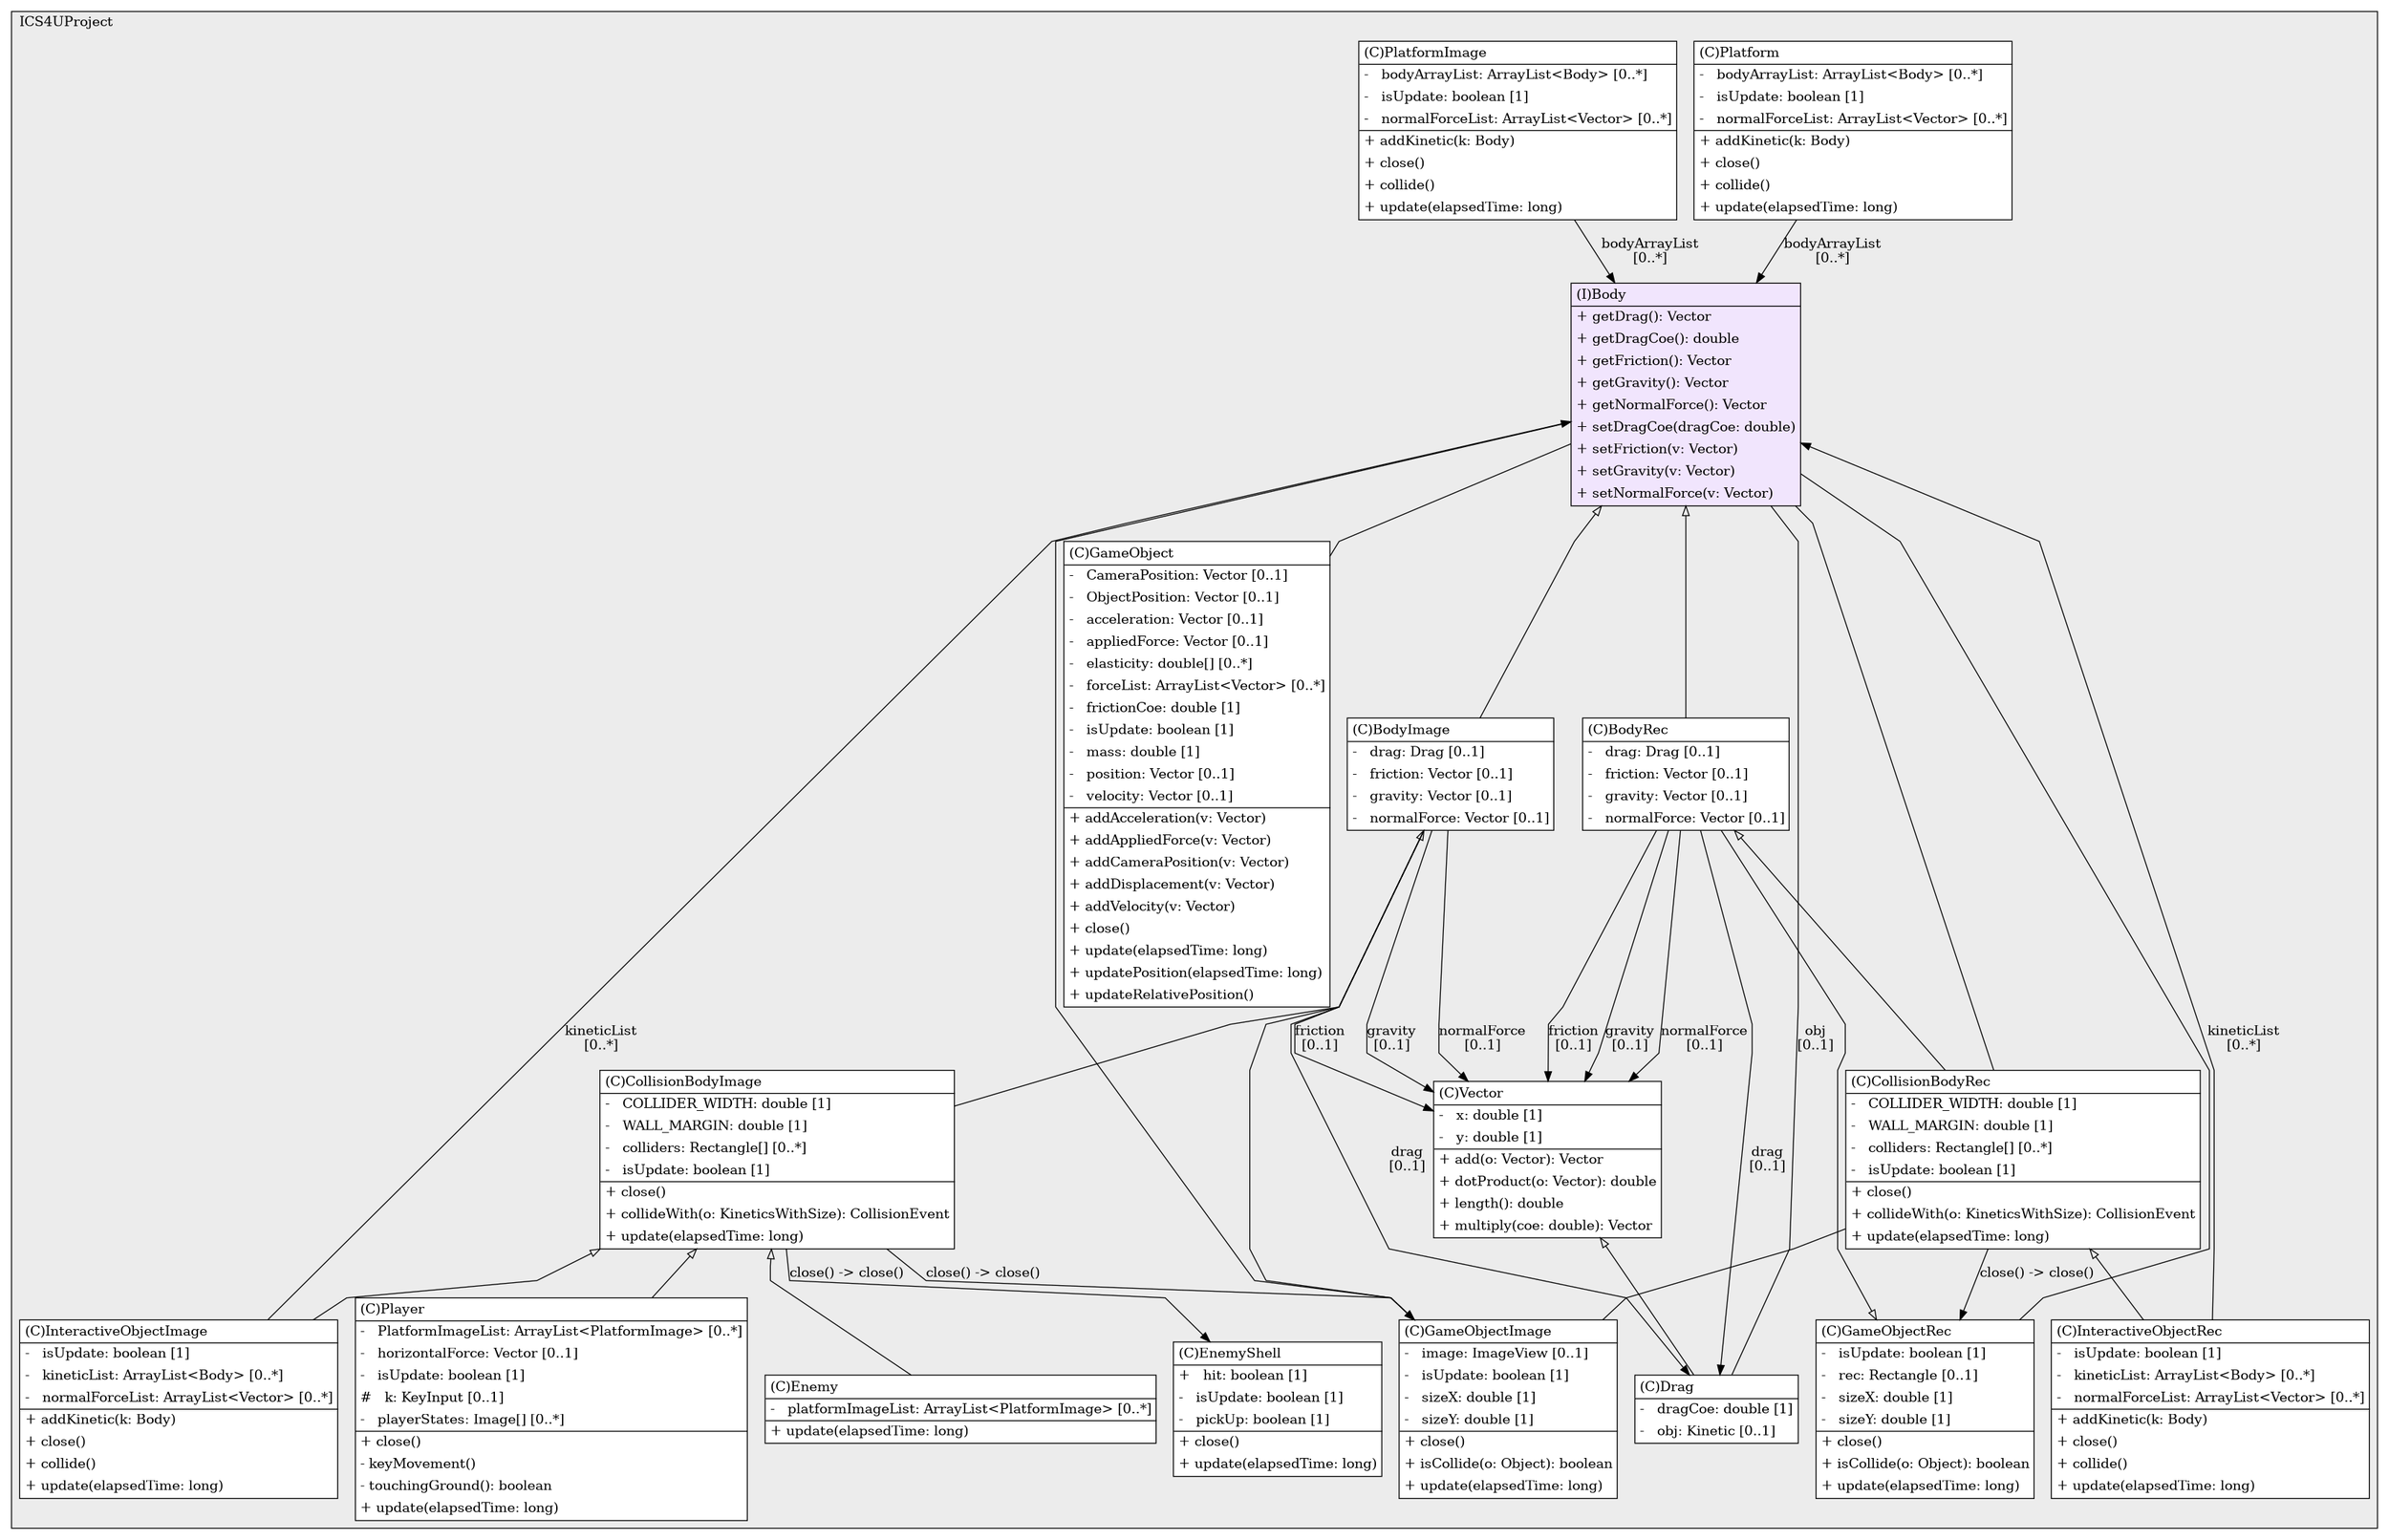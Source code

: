 @startuml

/' diagram meta data start
config=StructureConfiguration;
{
  "projectClassification": {
    "searchMode": "OpenProject", // OpenProject, AllProjects
    "includedProjects": "",
    "pathEndKeywords": "*.impl",
    "isClientPath": "",
    "isClientName": "",
    "isTestPath": "",
    "isTestName": "",
    "isMappingPath": "",
    "isMappingName": "",
    "isDataAccessPath": "",
    "isDataAccessName": "",
    "isDataStructurePath": "",
    "isDataStructureName": "",
    "isInterfaceStructuresPath": "",
    "isInterfaceStructuresName": "",
    "isEntryPointPath": "",
    "isEntryPointName": "",
    "treatFinalFieldsAsMandatory": false
  },
  "graphRestriction": {
    "classPackageExcludeFilter": "",
    "classPackageIncludeFilter": "",
    "classNameExcludeFilter": "",
    "classNameIncludeFilter": "",
    "methodNameExcludeFilter": "",
    "methodNameIncludeFilter": "",
    "removeByInheritance": "", // inheritance/annotation based filtering is done in a second step
    "removeByAnnotation": "",
    "removeByClassPackage": "", // cleanup the graph after inheritance/annotation based filtering is done
    "removeByClassName": "",
    "cutMappings": false,
    "cutEnum": true,
    "cutTests": true,
    "cutClient": true,
    "cutDataAccess": true,
    "cutInterfaceStructures": true,
    "cutDataStructures": true,
    "cutGetterAndSetter": true,
    "cutConstructors": true
  },
  "graphTraversal": {
    "forwardDepth": 3,
    "backwardDepth": 3,
    "classPackageExcludeFilter": "",
    "classPackageIncludeFilter": "",
    "classNameExcludeFilter": "",
    "classNameIncludeFilter": "",
    "methodNameExcludeFilter": "",
    "methodNameIncludeFilter": "",
    "hideMappings": false,
    "hideDataStructures": false,
    "hidePrivateMethods": true,
    "hideInterfaceCalls": true, // indirection: implementation -> interface (is hidden) -> implementation
    "onlyShowApplicationEntryPoints": false, // root node is included
    "useMethodCallsForStructureDiagram": "ForwardOnly" // ForwardOnly, BothDirections, No
  },
  "details": {
    "aggregation": "GroupByClass", // ByClass, GroupByClass, None
    "showClassGenericTypes": true,
    "showMethods": true,
    "showMethodParameterNames": true,
    "showMethodParameterTypes": true,
    "showMethodReturnType": true,
    "showPackageLevels": 2,
    "showDetailedClassStructure": true
  },
  "rootClass": "ICS4UProject.Body",
  "extensionCallbackMethod": "" // qualified.class.name#methodName - signature: public static String method(String)
}
diagram meta data end '/



digraph g {
    rankdir="TB"
    splines=polyline
    

'nodes 
subgraph cluster_1237709535 { 
   	label=ICS4UProject
	labeljust=l
	fillcolor="#ececec"
	style=filled
   
   Body1237709535[
	label=<<TABLE BORDER="1" CELLBORDER="0" CELLPADDING="4" CELLSPACING="0">
<TR><TD ALIGN="LEFT" >(I)Body</TD></TR>
<HR/>
<TR><TD ALIGN="LEFT" >+ getDrag(): Vector</TD></TR>
<TR><TD ALIGN="LEFT" >+ getDragCoe(): double</TD></TR>
<TR><TD ALIGN="LEFT" >+ getFriction(): Vector</TD></TR>
<TR><TD ALIGN="LEFT" >+ getGravity(): Vector</TD></TR>
<TR><TD ALIGN="LEFT" >+ getNormalForce(): Vector</TD></TR>
<TR><TD ALIGN="LEFT" >+ setDragCoe(dragCoe: double)</TD></TR>
<TR><TD ALIGN="LEFT" >+ setFriction(v: Vector)</TD></TR>
<TR><TD ALIGN="LEFT" >+ setGravity(v: Vector)</TD></TR>
<TR><TD ALIGN="LEFT" >+ setNormalForce(v: Vector)</TD></TR>
</TABLE>>
	style=filled
	margin=0
	shape=plaintext
	fillcolor="#F1E5FD"
];

BodyImage1237709535[
	label=<<TABLE BORDER="1" CELLBORDER="0" CELLPADDING="4" CELLSPACING="0">
<TR><TD ALIGN="LEFT" >(C)BodyImage</TD></TR>
<HR/>
<TR><TD ALIGN="LEFT" >-   drag: Drag [0..1]</TD></TR>
<TR><TD ALIGN="LEFT" >-   friction: Vector [0..1]</TD></TR>
<TR><TD ALIGN="LEFT" >-   gravity: Vector [0..1]</TD></TR>
<TR><TD ALIGN="LEFT" >-   normalForce: Vector [0..1]</TD></TR>
</TABLE>>
	style=filled
	margin=0
	shape=plaintext
	fillcolor="#FFFFFF"
];

BodyRec1237709535[
	label=<<TABLE BORDER="1" CELLBORDER="0" CELLPADDING="4" CELLSPACING="0">
<TR><TD ALIGN="LEFT" >(C)BodyRec</TD></TR>
<HR/>
<TR><TD ALIGN="LEFT" >-   drag: Drag [0..1]</TD></TR>
<TR><TD ALIGN="LEFT" >-   friction: Vector [0..1]</TD></TR>
<TR><TD ALIGN="LEFT" >-   gravity: Vector [0..1]</TD></TR>
<TR><TD ALIGN="LEFT" >-   normalForce: Vector [0..1]</TD></TR>
</TABLE>>
	style=filled
	margin=0
	shape=plaintext
	fillcolor="#FFFFFF"
];

CollisionBodyImage1237709535[
	label=<<TABLE BORDER="1" CELLBORDER="0" CELLPADDING="4" CELLSPACING="0">
<TR><TD ALIGN="LEFT" >(C)CollisionBodyImage</TD></TR>
<HR/>
<TR><TD ALIGN="LEFT" >-   COLLIDER_WIDTH: double [1]</TD></TR>
<TR><TD ALIGN="LEFT" >-   WALL_MARGIN: double [1]</TD></TR>
<TR><TD ALIGN="LEFT" >-   colliders: Rectangle[] [0..*]</TD></TR>
<TR><TD ALIGN="LEFT" >-   isUpdate: boolean [1]</TD></TR>
<HR/>
<TR><TD ALIGN="LEFT" >+ close()</TD></TR>
<TR><TD ALIGN="LEFT" >+ collideWith(o: KineticsWithSize): CollisionEvent</TD></TR>
<TR><TD ALIGN="LEFT" >+ update(elapsedTime: long)</TD></TR>
</TABLE>>
	style=filled
	margin=0
	shape=plaintext
	fillcolor="#FFFFFF"
];

CollisionBodyRec1237709535[
	label=<<TABLE BORDER="1" CELLBORDER="0" CELLPADDING="4" CELLSPACING="0">
<TR><TD ALIGN="LEFT" >(C)CollisionBodyRec</TD></TR>
<HR/>
<TR><TD ALIGN="LEFT" >-   COLLIDER_WIDTH: double [1]</TD></TR>
<TR><TD ALIGN="LEFT" >-   WALL_MARGIN: double [1]</TD></TR>
<TR><TD ALIGN="LEFT" >-   colliders: Rectangle[] [0..*]</TD></TR>
<TR><TD ALIGN="LEFT" >-   isUpdate: boolean [1]</TD></TR>
<HR/>
<TR><TD ALIGN="LEFT" >+ close()</TD></TR>
<TR><TD ALIGN="LEFT" >+ collideWith(o: KineticsWithSize): CollisionEvent</TD></TR>
<TR><TD ALIGN="LEFT" >+ update(elapsedTime: long)</TD></TR>
</TABLE>>
	style=filled
	margin=0
	shape=plaintext
	fillcolor="#FFFFFF"
];

Drag1237709535[
	label=<<TABLE BORDER="1" CELLBORDER="0" CELLPADDING="4" CELLSPACING="0">
<TR><TD ALIGN="LEFT" >(C)Drag</TD></TR>
<HR/>
<TR><TD ALIGN="LEFT" >-   dragCoe: double [1]</TD></TR>
<TR><TD ALIGN="LEFT" >-   obj: Kinetic [0..1]</TD></TR>
</TABLE>>
	style=filled
	margin=0
	shape=plaintext
	fillcolor="#FFFFFF"
];

Enemy1237709535[
	label=<<TABLE BORDER="1" CELLBORDER="0" CELLPADDING="4" CELLSPACING="0">
<TR><TD ALIGN="LEFT" >(C)Enemy</TD></TR>
<HR/>
<TR><TD ALIGN="LEFT" >-   platformImageList: ArrayList&lt;PlatformImage&gt; [0..*]</TD></TR>
<HR/>
<TR><TD ALIGN="LEFT" >+ update(elapsedTime: long)</TD></TR>
</TABLE>>
	style=filled
	margin=0
	shape=plaintext
	fillcolor="#FFFFFF"
];

EnemyShell1237709535[
	label=<<TABLE BORDER="1" CELLBORDER="0" CELLPADDING="4" CELLSPACING="0">
<TR><TD ALIGN="LEFT" >(C)EnemyShell</TD></TR>
<HR/>
<TR><TD ALIGN="LEFT" >+   hit: boolean [1]</TD></TR>
<TR><TD ALIGN="LEFT" >-   isUpdate: boolean [1]</TD></TR>
<TR><TD ALIGN="LEFT" >-   pickUp: boolean [1]</TD></TR>
<HR/>
<TR><TD ALIGN="LEFT" >+ close()</TD></TR>
<TR><TD ALIGN="LEFT" >+ update(elapsedTime: long)</TD></TR>
</TABLE>>
	style=filled
	margin=0
	shape=plaintext
	fillcolor="#FFFFFF"
];

GameObject1237709535[
	label=<<TABLE BORDER="1" CELLBORDER="0" CELLPADDING="4" CELLSPACING="0">
<TR><TD ALIGN="LEFT" >(C)GameObject</TD></TR>
<HR/>
<TR><TD ALIGN="LEFT" >-   CameraPosition: Vector [0..1]</TD></TR>
<TR><TD ALIGN="LEFT" >-   ObjectPosition: Vector [0..1]</TD></TR>
<TR><TD ALIGN="LEFT" >-   acceleration: Vector [0..1]</TD></TR>
<TR><TD ALIGN="LEFT" >-   appliedForce: Vector [0..1]</TD></TR>
<TR><TD ALIGN="LEFT" >-   elasticity: double[] [0..*]</TD></TR>
<TR><TD ALIGN="LEFT" >-   forceList: ArrayList&lt;Vector&gt; [0..*]</TD></TR>
<TR><TD ALIGN="LEFT" >-   frictionCoe: double [1]</TD></TR>
<TR><TD ALIGN="LEFT" >-   isUpdate: boolean [1]</TD></TR>
<TR><TD ALIGN="LEFT" >-   mass: double [1]</TD></TR>
<TR><TD ALIGN="LEFT" >-   position: Vector [0..1]</TD></TR>
<TR><TD ALIGN="LEFT" >-   velocity: Vector [0..1]</TD></TR>
<HR/>
<TR><TD ALIGN="LEFT" >+ addAcceleration(v: Vector)</TD></TR>
<TR><TD ALIGN="LEFT" >+ addAppliedForce(v: Vector)</TD></TR>
<TR><TD ALIGN="LEFT" >+ addCameraPosition(v: Vector)</TD></TR>
<TR><TD ALIGN="LEFT" >+ addDisplacement(v: Vector)</TD></TR>
<TR><TD ALIGN="LEFT" >+ addVelocity(v: Vector)</TD></TR>
<TR><TD ALIGN="LEFT" >+ close()</TD></TR>
<TR><TD ALIGN="LEFT" >+ update(elapsedTime: long)</TD></TR>
<TR><TD ALIGN="LEFT" >+ updatePosition(elapsedTime: long)</TD></TR>
<TR><TD ALIGN="LEFT" >+ updateRelativePosition()</TD></TR>
</TABLE>>
	style=filled
	margin=0
	shape=plaintext
	fillcolor="#FFFFFF"
];

GameObjectImage1237709535[
	label=<<TABLE BORDER="1" CELLBORDER="0" CELLPADDING="4" CELLSPACING="0">
<TR><TD ALIGN="LEFT" >(C)GameObjectImage</TD></TR>
<HR/>
<TR><TD ALIGN="LEFT" >-   image: ImageView [0..1]</TD></TR>
<TR><TD ALIGN="LEFT" >-   isUpdate: boolean [1]</TD></TR>
<TR><TD ALIGN="LEFT" >-   sizeX: double [1]</TD></TR>
<TR><TD ALIGN="LEFT" >-   sizeY: double [1]</TD></TR>
<HR/>
<TR><TD ALIGN="LEFT" >+ close()</TD></TR>
<TR><TD ALIGN="LEFT" >+ isCollide(o: Object): boolean</TD></TR>
<TR><TD ALIGN="LEFT" >+ update(elapsedTime: long)</TD></TR>
</TABLE>>
	style=filled
	margin=0
	shape=plaintext
	fillcolor="#FFFFFF"
];

GameObjectRec1237709535[
	label=<<TABLE BORDER="1" CELLBORDER="0" CELLPADDING="4" CELLSPACING="0">
<TR><TD ALIGN="LEFT" >(C)GameObjectRec</TD></TR>
<HR/>
<TR><TD ALIGN="LEFT" >-   isUpdate: boolean [1]</TD></TR>
<TR><TD ALIGN="LEFT" >-   rec: Rectangle [0..1]</TD></TR>
<TR><TD ALIGN="LEFT" >-   sizeX: double [1]</TD></TR>
<TR><TD ALIGN="LEFT" >-   sizeY: double [1]</TD></TR>
<HR/>
<TR><TD ALIGN="LEFT" >+ close()</TD></TR>
<TR><TD ALIGN="LEFT" >+ isCollide(o: Object): boolean</TD></TR>
<TR><TD ALIGN="LEFT" >+ update(elapsedTime: long)</TD></TR>
</TABLE>>
	style=filled
	margin=0
	shape=plaintext
	fillcolor="#FFFFFF"
];

InteractiveObjectImage1237709535[
	label=<<TABLE BORDER="1" CELLBORDER="0" CELLPADDING="4" CELLSPACING="0">
<TR><TD ALIGN="LEFT" >(C)InteractiveObjectImage</TD></TR>
<HR/>
<TR><TD ALIGN="LEFT" >-   isUpdate: boolean [1]</TD></TR>
<TR><TD ALIGN="LEFT" >-   kineticList: ArrayList&lt;Body&gt; [0..*]</TD></TR>
<TR><TD ALIGN="LEFT" >-   normalForceList: ArrayList&lt;Vector&gt; [0..*]</TD></TR>
<HR/>
<TR><TD ALIGN="LEFT" >+ addKinetic(k: Body)</TD></TR>
<TR><TD ALIGN="LEFT" >+ close()</TD></TR>
<TR><TD ALIGN="LEFT" >+ collide()</TD></TR>
<TR><TD ALIGN="LEFT" >+ update(elapsedTime: long)</TD></TR>
</TABLE>>
	style=filled
	margin=0
	shape=plaintext
	fillcolor="#FFFFFF"
];

InteractiveObjectRec1237709535[
	label=<<TABLE BORDER="1" CELLBORDER="0" CELLPADDING="4" CELLSPACING="0">
<TR><TD ALIGN="LEFT" >(C)InteractiveObjectRec</TD></TR>
<HR/>
<TR><TD ALIGN="LEFT" >-   isUpdate: boolean [1]</TD></TR>
<TR><TD ALIGN="LEFT" >-   kineticList: ArrayList&lt;Body&gt; [0..*]</TD></TR>
<TR><TD ALIGN="LEFT" >-   normalForceList: ArrayList&lt;Vector&gt; [0..*]</TD></TR>
<HR/>
<TR><TD ALIGN="LEFT" >+ addKinetic(k: Body)</TD></TR>
<TR><TD ALIGN="LEFT" >+ close()</TD></TR>
<TR><TD ALIGN="LEFT" >+ collide()</TD></TR>
<TR><TD ALIGN="LEFT" >+ update(elapsedTime: long)</TD></TR>
</TABLE>>
	style=filled
	margin=0
	shape=plaintext
	fillcolor="#FFFFFF"
];

Platform1237709535[
	label=<<TABLE BORDER="1" CELLBORDER="0" CELLPADDING="4" CELLSPACING="0">
<TR><TD ALIGN="LEFT" >(C)Platform</TD></TR>
<HR/>
<TR><TD ALIGN="LEFT" >-   bodyArrayList: ArrayList&lt;Body&gt; [0..*]</TD></TR>
<TR><TD ALIGN="LEFT" >-   isUpdate: boolean [1]</TD></TR>
<TR><TD ALIGN="LEFT" >-   normalForceList: ArrayList&lt;Vector&gt; [0..*]</TD></TR>
<HR/>
<TR><TD ALIGN="LEFT" >+ addKinetic(k: Body)</TD></TR>
<TR><TD ALIGN="LEFT" >+ close()</TD></TR>
<TR><TD ALIGN="LEFT" >+ collide()</TD></TR>
<TR><TD ALIGN="LEFT" >+ update(elapsedTime: long)</TD></TR>
</TABLE>>
	style=filled
	margin=0
	shape=plaintext
	fillcolor="#FFFFFF"
];

PlatformImage1237709535[
	label=<<TABLE BORDER="1" CELLBORDER="0" CELLPADDING="4" CELLSPACING="0">
<TR><TD ALIGN="LEFT" >(C)PlatformImage</TD></TR>
<HR/>
<TR><TD ALIGN="LEFT" >-   bodyArrayList: ArrayList&lt;Body&gt; [0..*]</TD></TR>
<TR><TD ALIGN="LEFT" >-   isUpdate: boolean [1]</TD></TR>
<TR><TD ALIGN="LEFT" >-   normalForceList: ArrayList&lt;Vector&gt; [0..*]</TD></TR>
<HR/>
<TR><TD ALIGN="LEFT" >+ addKinetic(k: Body)</TD></TR>
<TR><TD ALIGN="LEFT" >+ close()</TD></TR>
<TR><TD ALIGN="LEFT" >+ collide()</TD></TR>
<TR><TD ALIGN="LEFT" >+ update(elapsedTime: long)</TD></TR>
</TABLE>>
	style=filled
	margin=0
	shape=plaintext
	fillcolor="#FFFFFF"
];

Player1237709535[
	label=<<TABLE BORDER="1" CELLBORDER="0" CELLPADDING="4" CELLSPACING="0">
<TR><TD ALIGN="LEFT" >(C)Player</TD></TR>
<HR/>
<TR><TD ALIGN="LEFT" >-   PlatformImageList: ArrayList&lt;PlatformImage&gt; [0..*]</TD></TR>
<TR><TD ALIGN="LEFT" >-   horizontalForce: Vector [0..1]</TD></TR>
<TR><TD ALIGN="LEFT" >-   isUpdate: boolean [1]</TD></TR>
<TR><TD ALIGN="LEFT" >#   k: KeyInput [0..1]</TD></TR>
<TR><TD ALIGN="LEFT" >-   playerStates: Image[] [0..*]</TD></TR>
<HR/>
<TR><TD ALIGN="LEFT" >+ close()</TD></TR>
<TR><TD ALIGN="LEFT" >- keyMovement()</TD></TR>
<TR><TD ALIGN="LEFT" >- touchingGround(): boolean</TD></TR>
<TR><TD ALIGN="LEFT" >+ update(elapsedTime: long)</TD></TR>
</TABLE>>
	style=filled
	margin=0
	shape=plaintext
	fillcolor="#FFFFFF"
];

Vector1237709535[
	label=<<TABLE BORDER="1" CELLBORDER="0" CELLPADDING="4" CELLSPACING="0">
<TR><TD ALIGN="LEFT" >(C)Vector</TD></TR>
<HR/>
<TR><TD ALIGN="LEFT" >-   x: double [1]</TD></TR>
<TR><TD ALIGN="LEFT" >-   y: double [1]</TD></TR>
<HR/>
<TR><TD ALIGN="LEFT" >+ add(o: Vector): Vector</TD></TR>
<TR><TD ALIGN="LEFT" >+ dotProduct(o: Vector): double</TD></TR>
<TR><TD ALIGN="LEFT" >+ length(): double</TD></TR>
<TR><TD ALIGN="LEFT" >+ multiply(coe: double): Vector</TD></TR>
</TABLE>>
	style=filled
	margin=0
	shape=plaintext
	fillcolor="#FFFFFF"
];
} 

'edges    
Body1237709535 -> BodyImage1237709535[arrowhead=none, arrowtail=empty, dir=both];
Body1237709535 -> BodyRec1237709535[arrowhead=none, arrowtail=empty, dir=both];
Body1237709535 -> GameObject1237709535[arrowhead=none];
Body1237709535 -> GameObjectImage1237709535[arrowhead=none];
Body1237709535 -> GameObjectRec1237709535[arrowhead=none];
BodyImage1237709535 -> CollisionBodyImage1237709535[arrowhead=none, arrowtail=empty, dir=both];
BodyImage1237709535 -> Drag1237709535[label="drag
[0..1]"];
BodyImage1237709535 -> Vector1237709535[label="friction
[0..1]"];
BodyImage1237709535 -> Vector1237709535[label="gravity
[0..1]"];
BodyImage1237709535 -> Vector1237709535[label="normalForce
[0..1]"];
BodyRec1237709535 -> CollisionBodyRec1237709535[arrowhead=none, arrowtail=empty, dir=both];
BodyRec1237709535 -> Drag1237709535[label="drag
[0..1]"];
BodyRec1237709535 -> Vector1237709535[label="friction
[0..1]"];
BodyRec1237709535 -> Vector1237709535[label="gravity
[0..1]"];
BodyRec1237709535 -> Vector1237709535[label="normalForce
[0..1]"];
CollisionBodyImage1237709535 -> Enemy1237709535[arrowhead=none, arrowtail=empty, dir=both];
CollisionBodyImage1237709535 -> EnemyShell1237709535[label="close() -> close()"];
CollisionBodyImage1237709535 -> GameObjectImage1237709535[label="close() -> close()"];
CollisionBodyImage1237709535 -> InteractiveObjectImage1237709535[arrowhead=none, arrowtail=empty, dir=both];
CollisionBodyImage1237709535 -> Player1237709535[arrowhead=none, arrowtail=empty, dir=both];
CollisionBodyRec1237709535 -> Body1237709535[arrowhead=none];
CollisionBodyRec1237709535 -> GameObjectImage1237709535[arrowhead=none];
CollisionBodyRec1237709535 -> GameObjectRec1237709535[label="close() -> close()"];
CollisionBodyRec1237709535 -> InteractiveObjectRec1237709535[arrowhead=none, arrowtail=empty, dir=both];
Drag1237709535 -> Body1237709535[label="obj
[0..1]", arrowhead=none];
GameObjectImage1237709535 -> BodyImage1237709535[arrowhead=none, arrowtail=empty, dir=both];
GameObjectRec1237709535 -> BodyRec1237709535[arrowhead=none, arrowtail=empty, dir=both];
InteractiveObjectImage1237709535 -> Body1237709535[label="kineticList
[0..*]"];
InteractiveObjectRec1237709535 -> Body1237709535[label="kineticList
[0..*]"];
Platform1237709535 -> Body1237709535[label="bodyArrayList
[0..*]"];
PlatformImage1237709535 -> Body1237709535[label="bodyArrayList
[0..*]"];
Vector1237709535 -> Drag1237709535[arrowhead=none, arrowtail=empty, dir=both];
    
}
@enduml